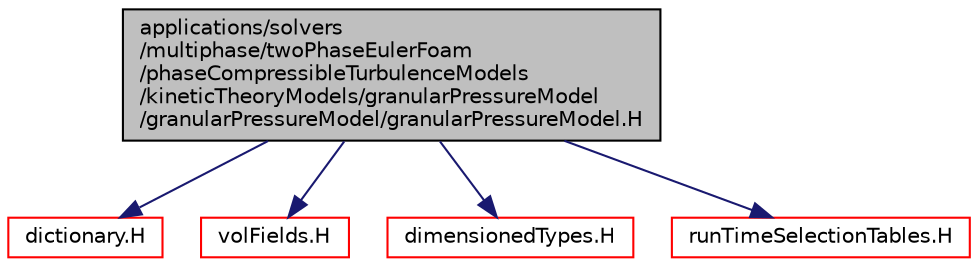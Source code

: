 digraph "applications/solvers/multiphase/twoPhaseEulerFoam/phaseCompressibleTurbulenceModels/kineticTheoryModels/granularPressureModel/granularPressureModel/granularPressureModel.H"
{
  bgcolor="transparent";
  edge [fontname="Helvetica",fontsize="10",labelfontname="Helvetica",labelfontsize="10"];
  node [fontname="Helvetica",fontsize="10",shape=record];
  Node1 [label="applications/solvers\l/multiphase/twoPhaseEulerFoam\l/phaseCompressibleTurbulenceModels\l/kineticTheoryModels/granularPressureModel\l/granularPressureModel/granularPressureModel.H",height=0.2,width=0.4,color="black", fillcolor="grey75", style="filled", fontcolor="black"];
  Node1 -> Node2 [color="midnightblue",fontsize="10",style="solid",fontname="Helvetica"];
  Node2 [label="dictionary.H",height=0.2,width=0.4,color="red",URL="$a07865.html"];
  Node1 -> Node3 [color="midnightblue",fontsize="10",style="solid",fontname="Helvetica"];
  Node3 [label="volFields.H",height=0.2,width=0.4,color="red",URL="$a05789.html"];
  Node1 -> Node4 [color="midnightblue",fontsize="10",style="solid",fontname="Helvetica"];
  Node4 [label="dimensionedTypes.H",height=0.2,width=0.4,color="red",URL="$a08059.html"];
  Node1 -> Node5 [color="midnightblue",fontsize="10",style="solid",fontname="Helvetica"];
  Node5 [label="runTimeSelectionTables.H",height=0.2,width=0.4,color="red",URL="$a08026.html",tooltip="Macros to ease declaration of run-time selection tables. "];
}
